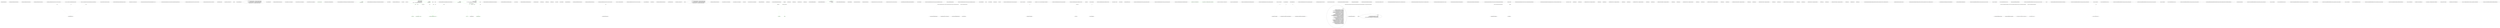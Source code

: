 digraph  {
n25 [label="Nancy.Responses.DefaultJsonSerializer", span=""];
n0 [cluster="Nancy.Responses.DefaultJsonSerializer.CanSerialize(string)", label="Entry Nancy.Responses.DefaultJsonSerializer.CanSerialize(string)", span="15-15"];
n2 [cluster="Nancy.Responses.DefaultJsonSerializer.CanSerialize(string)", label="Exit Nancy.Responses.DefaultJsonSerializer.CanSerialize(string)", span="15-15"];
n3 [cluster="Nancy.Responses.DefaultJsonSerializer.IsJsonType(string)", label="Entry Nancy.Responses.DefaultJsonSerializer.IsJsonType(string)", span="49-49"];
n4 [cluster="Nancy.Responses.DefaultJsonSerializer.Serialize<TModel>(string, TModel, System.IO.Stream)", label="Entry Nancy.Responses.DefaultJsonSerializer.Serialize<TModel>(string, TModel, System.IO.Stream)", span="27-27"];
n5 [cluster="Nancy.Responses.DefaultJsonSerializer.Serialize<TModel>(string, TModel, System.IO.Stream)", label="var writer = new StreamWriter(new UnclosableStreamWrapper(outputStream))", span="29-29"];
n8 [cluster="Nancy.Responses.DefaultJsonSerializer.Serialize<TModel>(string, TModel, System.IO.Stream)", label="serializer.Serialize(model, writer)", span="35-35"];
n6 [cluster="Nancy.Responses.DefaultJsonSerializer.Serialize<TModel>(string, TModel, System.IO.Stream)", label="var serializer = new JavaScriptSerializer(null, false, JsonSettings.MaxJsonLength, JsonSettings.MaxRecursions)", span="31-31"];
n10 [cluster="System.IO.StreamWriter.StreamWriter(System.IO.Stream)", label="Entry System.IO.StreamWriter.StreamWriter(System.IO.Stream)", span="0-0"];
n11 [cluster="Nancy.IO.UnclosableStreamWrapper.UnclosableStreamWrapper(System.IO.Stream)", label="Entry Nancy.IO.UnclosableStreamWrapper.UnclosableStreamWrapper(System.IO.Stream)", span="22-22"];
n7 [cluster="Nancy.Responses.DefaultJsonSerializer.Serialize<TModel>(string, TModel, System.IO.Stream)", label="serializer.RegisterConverters(JsonSettings.Converters)", span="33-33"];
n12 [cluster="Nancy.Json.JavaScriptSerializer.JavaScriptSerializer(Nancy.Json.JavaScriptTypeResolver, bool, int, int)", label="Entry Nancy.Json.JavaScriptSerializer.JavaScriptSerializer(Nancy.Json.JavaScriptTypeResolver, bool, int, int)", span="74-74"];
n13 [cluster="Nancy.Json.JavaScriptSerializer.RegisterConverters(System.Collections.Generic.IEnumerable<Nancy.Json.JavaScriptConverter>)", label="Entry Nancy.Json.JavaScriptSerializer.RegisterConverters(System.Collections.Generic.IEnumerable<Nancy.Json.JavaScriptConverter>)", span="429-429"];
n9 [cluster="Nancy.Responses.DefaultJsonSerializer.Serialize<TModel>(string, TModel, System.IO.Stream)", label="Exit Nancy.Responses.DefaultJsonSerializer.Serialize<TModel>(string, TModel, System.IO.Stream)", span="27-27"];
n14 [cluster="Nancy.Json.JavaScriptSerializer.Serialize(object, System.IO.TextWriter)", label="Entry Nancy.Json.JavaScriptSerializer.Serialize(object, System.IO.TextWriter)", span="465-465"];
n15 [cluster="Nancy.Responses.DefaultJsonSerializer.IsJsonType(string)", label="string.IsNullOrEmpty(contentType)", span="51-51"];
n17 [cluster="Nancy.Responses.DefaultJsonSerializer.IsJsonType(string)", label="var contentMimeType = contentType.Split(';')[0]", span="56-56"];
n16 [cluster="Nancy.Responses.DefaultJsonSerializer.IsJsonType(string)", label="return false;", span="53-53"];
n20 [cluster="string.IsNullOrEmpty(string)", label="Entry string.IsNullOrEmpty(string)", span="0-0"];
n18 [cluster="Nancy.Responses.DefaultJsonSerializer.IsJsonType(string)", label="return contentMimeType.Equals(''application/json'', StringComparison.InvariantCultureIgnoreCase) ||\r\n                   contentMimeType.Equals(''text/json'', StringComparison.InvariantCultureIgnoreCase) ||\r\n                  (contentMimeType.StartsWith(''application/vnd'', StringComparison.InvariantCultureIgnoreCase) &&\r\n                   contentMimeType.EndsWith(''+json'', StringComparison.InvariantCultureIgnoreCase));", span="58-61"];
n21 [cluster="string.Split(params char[])", label="Entry string.Split(params char[])", span="0-0"];
n19 [cluster="Nancy.Responses.DefaultJsonSerializer.IsJsonType(string)", label="Exit Nancy.Responses.DefaultJsonSerializer.IsJsonType(string)", span="49-49"];
n22 [cluster="string.Equals(string, System.StringComparison)", label="Entry string.Equals(string, System.StringComparison)", span="0-0"];
n23 [cluster="string.StartsWith(string, System.StringComparison)", label="Entry string.StartsWith(string, System.StringComparison)", span="0-0"];
n24 [cluster="string.EndsWith(string, System.StringComparison)", label="Entry string.EndsWith(string, System.StringComparison)", span="0-0"];
d1 [cluster="Nancy.Responses.DefaultJsonSerializer.CanSerialize(string)", color=green, community=0, label="return IsJsonType(contentType);", prediction=0, span="18-18"];
m0_4 [cluster="Nancy.Routing.Route.Invoke(Nancy.DynamicDictionary)", file="DefaultRouteInvoker.cs", label="Entry Nancy.Routing.Route.Invoke(Nancy.DynamicDictionary)", span="54-54"];
m0_0 [cluster="Nancy.Routing.DefaultRouteInvoker.Invoke(Nancy.Routing.Route, Nancy.DynamicDictionary, Nancy.NancyContext)", file="DefaultRouteInvoker.cs", label="Entry Nancy.Routing.DefaultRouteInvoker.Invoke(Nancy.Routing.Route, Nancy.DynamicDictionary, Nancy.NancyContext)", span="14-14"];
m0_1 [cluster="Nancy.Routing.DefaultRouteInvoker.Invoke(Nancy.Routing.Route, Nancy.DynamicDictionary, Nancy.NancyContext)", color=green, community=0, file="DefaultRouteInvoker.cs", label="var result =\r\n                route.Invoke(parameters)", prediction=1, span="16-17"];
m0_3 [cluster="Nancy.Routing.DefaultRouteInvoker.Invoke(Nancy.Routing.Route, Nancy.DynamicDictionary, Nancy.NancyContext)", file="DefaultRouteInvoker.cs", label="Exit Nancy.Routing.DefaultRouteInvoker.Invoke(Nancy.Routing.Route, Nancy.DynamicDictionary, Nancy.NancyContext)", span="14-14"];
m0_26 [cluster="Unk.CanSerialize", file="DefaultRouteInvoker.cs", label="Entry Unk.CanSerialize", span=""];
m0_22 [cluster="Nancy.Response.WithHeader(string, string)", file="DefaultRouteInvoker.cs", label="Entry Nancy.Response.WithHeader(string, string)", span="46-46"];
m0_19 [cluster="Unk.Create", file="DefaultRouteInvoker.cs", label="Entry Unk.Create", span=""];
m0_21 [cluster="Unk.Count", file="DefaultRouteInvoker.cs", label="Entry Unk.Count", span=""];
m0_7 [cluster="Nancy.Routing.DefaultRouteInvoker.GetNegotiatedResponse(dynamic, Nancy.NancyContext)", file="DefaultRouteInvoker.cs", label="Entry Nancy.Routing.DefaultRouteInvoker.GetNegotiatedResponse(dynamic, Nancy.NancyContext)", span="30-30"];
m0_10 [cluster="Nancy.Routing.DefaultRouteInvoker.GetNegotiatedResponse(dynamic, Nancy.NancyContext)", color=green, community=0, file="DefaultRouteInvoker.cs", label="var headers =\r\n                context.Request.Headers", prediction=2, span="32-33"];
m0_11 [cluster="Nancy.Routing.DefaultRouteInvoker.GetNegotiatedResponse(dynamic, Nancy.NancyContext)", color=green, community=0, file="DefaultRouteInvoker.cs", label="var valid =\r\n                from accept in headers.Accept\r\n                let s = this.serializers.FirstOrDefault(s => s.CanSerialize(accept.Item1))\r\n                where s != null\r\n                select Tuple.Create(accept.Item1, s)", prediction=3, span="35-39"];
m0_13 [cluster="Nancy.Routing.DefaultRouteInvoker.GetNegotiatedResponse(dynamic, Nancy.NancyContext)", color=green, community=0, file="DefaultRouteInvoker.cs", label="var response = new Response {\r\n                ContentType = serializer.Item1,\r\n                StatusCode = HttpStatusCode.OK,\r\n                Contents = s => serializer.Item2.Serialize(serializer.Item1, result, s)\r\n            }", prediction=4, span="44-48"];
m0_12 [cluster="Nancy.Routing.DefaultRouteInvoker.GetNegotiatedResponse(dynamic, Nancy.NancyContext)", color=green, community=0, file="DefaultRouteInvoker.cs", label="var serializer =\r\n                valid.FirstOrDefault()", prediction=4, span="41-42"];
m0_14 [cluster="Nancy.Routing.DefaultRouteInvoker.GetNegotiatedResponse(dynamic, Nancy.NancyContext)", color=green, community=0, file="DefaultRouteInvoker.cs", label="valid.Count() > 0", prediction=3, span="50-50"];
m0_15 [cluster="Nancy.Routing.DefaultRouteInvoker.GetNegotiatedResponse(dynamic, Nancy.NancyContext)", color=green, community=0, file="DefaultRouteInvoker.cs", label="response.WithHeader(''Vary'', ''Accept'')", prediction=4, span="52-52"];
m0_16 [cluster="Nancy.Routing.DefaultRouteInvoker.GetNegotiatedResponse(dynamic, Nancy.NancyContext)", color=green, community=0, file="DefaultRouteInvoker.cs", label="return response;", prediction=4, span="55-55"];
m0_17 [cluster="Nancy.Routing.DefaultRouteInvoker.GetNegotiatedResponse(dynamic, Nancy.NancyContext)", file="DefaultRouteInvoker.cs", label="Exit Nancy.Routing.DefaultRouteInvoker.GetNegotiatedResponse(dynamic, Nancy.NancyContext)", span="30-30"];
m0_6 [cluster="Nancy.Routing.DefaultRouteInvoker.CastResultToResponse(dynamic)", file="DefaultRouteInvoker.cs", label="Entry Nancy.Routing.DefaultRouteInvoker.CastResultToResponse(dynamic)", span="25-25"];
m0_8 [cluster="Nancy.Routing.DefaultRouteInvoker.CastResultToResponse(dynamic)", file="DefaultRouteInvoker.cs", label="return result as Response;", span="27-27"];
m0_9 [cluster="Nancy.Routing.DefaultRouteInvoker.CastResultToResponse(dynamic)", file="DefaultRouteInvoker.cs", label="Exit Nancy.Routing.DefaultRouteInvoker.CastResultToResponse(dynamic)", span="25-25"];
m0_20 [cluster="Nancy.Response.Response()", file="DefaultRouteInvoker.cs", label="Entry Nancy.Response.Response()", span="20-20"];
m0_23 [cluster="lambda expression", file="DefaultRouteInvoker.cs", label="Entry lambda expression", span="37-37"];
m0_28 [cluster="lambda expression", color=green, community=0, file="DefaultRouteInvoker.cs", label="serializer.Item2.Serialize(serializer.Item1, result, s)", prediction=4, span="47-47"];
m0_27 [cluster="lambda expression", file="DefaultRouteInvoker.cs", label="Entry lambda expression", span="47-47"];
m0_29 [cluster="lambda expression", file="DefaultRouteInvoker.cs", label="Exit lambda expression", span="47-47"];
m0_24 [cluster="lambda expression", color=green, community=0, file="DefaultRouteInvoker.cs", label="s.CanSerialize(accept.Item1)", prediction=3, span="37-37"];
m0_25 [cluster="lambda expression", file="DefaultRouteInvoker.cs", label="Exit lambda expression", span="37-37"];
m0_30 [cluster="Unk.Serialize", file="DefaultRouteInvoker.cs", label="Entry Unk.Serialize", span=""];
m0_18 [cluster="Unk.FirstOrDefault", file="DefaultRouteInvoker.cs", label="Entry Unk.FirstOrDefault", span=""];
m0_33 [file="DefaultRouteInvoker.cs", label=dynamic, span=""];
m0_34 [file="DefaultRouteInvoker.cs", label=serializer, span=""];
m0_31 [file="DefaultRouteInvoker.cs", label="Nancy.Routing.DefaultRouteInvoker", span=""];
m0_32 [file="DefaultRouteInvoker.cs", label=accept, span=""];
m2_0 [cluster="Nancy.Responses.DefaultXmlSerializer.CanSerialize(string)", file="DefaultXmlSerializer.cs", label="Entry Nancy.Responses.DefaultXmlSerializer.CanSerialize(string)", span="13-13"];
m2_2 [cluster="Nancy.Responses.DefaultXmlSerializer.CanSerialize(string)", file="DefaultXmlSerializer.cs", label="Exit Nancy.Responses.DefaultXmlSerializer.CanSerialize(string)", span="13-13"];
m2_4 [cluster="Nancy.Responses.DefaultXmlSerializer.Serialize<TModel>(string, TModel, System.IO.Stream)", file="DefaultXmlSerializer.cs", label="Entry Nancy.Responses.DefaultXmlSerializer.Serialize<TModel>(string, TModel, System.IO.Stream)", span="25-25"];
m2_5 [cluster="Nancy.Responses.DefaultXmlSerializer.Serialize<TModel>(string, TModel, System.IO.Stream)", file="DefaultXmlSerializer.cs", label="var serializer = new XmlSerializer(typeof(TModel))", span="27-27"];
m2_6 [cluster="Nancy.Responses.DefaultXmlSerializer.Serialize<TModel>(string, TModel, System.IO.Stream)", file="DefaultXmlSerializer.cs", label="serializer.Serialize(outputStream, model)", span="28-28"];
m2_7 [cluster="Nancy.Responses.DefaultXmlSerializer.Serialize<TModel>(string, TModel, System.IO.Stream)", file="DefaultXmlSerializer.cs", label="Exit Nancy.Responses.DefaultXmlSerializer.Serialize<TModel>(string, TModel, System.IO.Stream)", span="25-25"];
m2_15 [cluster="string.IsNullOrEmpty(string)", file="DefaultXmlSerializer.cs", label="Entry string.IsNullOrEmpty(string)", span="0-0"];
m2_8 [cluster="XmlSerializer.cstr", file="DefaultXmlSerializer.cs", label="Entry XmlSerializer.cstr", span=""];
m2_3 [cluster="Nancy.Responses.DefaultXmlSerializer.IsXmlType(string)", file="DefaultXmlSerializer.cs", label="Entry Nancy.Responses.DefaultXmlSerializer.IsXmlType(string)", span="31-31"];
m2_10 [cluster="Nancy.Responses.DefaultXmlSerializer.IsXmlType(string)", file="DefaultXmlSerializer.cs", label="string.IsNullOrEmpty(contentType)", span="33-33"];
m2_12 [cluster="Nancy.Responses.DefaultXmlSerializer.IsXmlType(string)", file="DefaultXmlSerializer.cs", label="var contentMimeType = contentType.Split(';')[0]", span="38-38"];
m2_11 [cluster="Nancy.Responses.DefaultXmlSerializer.IsXmlType(string)", file="DefaultXmlSerializer.cs", label="return false;", span="35-35"];
m2_13 [cluster="Nancy.Responses.DefaultXmlSerializer.IsXmlType(string)", file="DefaultXmlSerializer.cs", label="return contentMimeType.Equals(''application/xml'', StringComparison.InvariantCultureIgnoreCase) ||\r\n                   contentMimeType.Equals(''text/xml'', StringComparison.InvariantCultureIgnoreCase) ||\r\n                  (contentMimeType.StartsWith(''application/vnd'', StringComparison.InvariantCultureIgnoreCase) &&\r\n                   contentMimeType.EndsWith(''+xml'', StringComparison.InvariantCultureIgnoreCase));", span="40-43"];
m2_14 [cluster="Nancy.Responses.DefaultXmlSerializer.IsXmlType(string)", file="DefaultXmlSerializer.cs", label="Exit Nancy.Responses.DefaultXmlSerializer.IsXmlType(string)", span="31-31"];
m2_19 [cluster="string.EndsWith(string, System.StringComparison)", file="DefaultXmlSerializer.cs", label="Entry string.EndsWith(string, System.StringComparison)", span="0-0"];
m2_17 [cluster="string.Equals(string, System.StringComparison)", file="DefaultXmlSerializer.cs", label="Entry string.Equals(string, System.StringComparison)", span="0-0"];
m2_9 [cluster="Unk.Serialize", file="DefaultXmlSerializer.cs", label="Entry Unk.Serialize", span=""];
m2_18 [cluster="string.StartsWith(string, System.StringComparison)", file="DefaultXmlSerializer.cs", label="Entry string.StartsWith(string, System.StringComparison)", span="0-0"];
m2_20 [file="DefaultXmlSerializer.cs", label="Nancy.Responses.DefaultXmlSerializer", span=""];
m3_8 [cluster="lambda expression", file="FakeRoute.cs", label="Entry lambda expression", span="17-20"];
m3_10 [cluster="lambda expression", color=green, community=0, file="FakeRoute.cs", label="return response;", prediction=11, span="19-19"];
m3_5 [cluster="lambda expression", file="FakeRoute.cs", label="Entry lambda expression", span="15-15"];
m3_6 [cluster="lambda expression", color=green, community=0, file="FakeRoute.cs", label=response, prediction=11, span="15-15"];
m3_7 [cluster="lambda expression", file="FakeRoute.cs", label="Exit lambda expression", span="15-15"];
m3_9 [cluster="lambda expression", file="FakeRoute.cs", label="this.ActionWasInvoked = true", span="18-18"];
m3_11 [cluster="lambda expression", file="FakeRoute.cs", label="Exit lambda expression", span="17-20"];
m3_0 [cluster="Nancy.Tests.Fakes.FakeRoute.FakeRoute()", file="FakeRoute.cs", label="Entry Nancy.Tests.Fakes.FakeRoute.FakeRoute()", span="8-8"];
m3_1 [cluster="Nancy.Tests.Fakes.FakeRoute.FakeRoute()", file="FakeRoute.cs", label="Exit Nancy.Tests.Fakes.FakeRoute.FakeRoute()", span="8-8"];
m3_2 [cluster="Nancy.Tests.Fakes.FakeRoute.FakeRoute(Nancy.Response)", file="FakeRoute.cs", label="Entry Nancy.Tests.Fakes.FakeRoute.FakeRoute(Nancy.Response)", span="14-14"];
m3_3 [cluster="Nancy.Tests.Fakes.FakeRoute.FakeRoute(Nancy.Response)", color=green, community=0, file="FakeRoute.cs", label="this.Action = x => {\r\n                this.ActionWasInvoked = true;\r\n                return response;\r\n            }", prediction=13, span="17-20"];
m3_4 [cluster="Nancy.Tests.Fakes.FakeRoute.FakeRoute(Nancy.Response)", file="FakeRoute.cs", label="Exit Nancy.Tests.Fakes.FakeRoute.FakeRoute(Nancy.Response)", span="14-14"];
m3_12 [file="FakeRoute.cs", label="Nancy.Tests.Fakes.FakeRoute", span=""];
m3_13 [file="FakeRoute.cs", label="Nancy.Response", span=""];
m4_0 [cluster="Nancy.ISerializer.CanSerialize(string)", file="ISerializer.cs", label="Entry Nancy.ISerializer.CanSerialize(string)", span="11-11"];
m4_1 [cluster="Nancy.ISerializer.CanSerialize(string)", file="ISerializer.cs", label="Exit Nancy.ISerializer.CanSerialize(string)", span="11-11"];
m4_2 [cluster="Nancy.ISerializer.Serialize<TModel>(string, TModel, System.IO.Stream)", file="ISerializer.cs", label="Entry Nancy.ISerializer.Serialize<TModel>(string, TModel, System.IO.Stream)", span="20-20"];
m4_3 [cluster="Nancy.ISerializer.Serialize<TModel>(string, TModel, System.IO.Stream)", file="ISerializer.cs", label="Exit Nancy.ISerializer.Serialize<TModel>(string, TModel, System.IO.Stream)", span="20-20"];
m5_7 [cluster="Nancy.DefaultResponseFormatter.DefaultResponseFormatter(Nancy.IRootPathProvider)", file="MainModule.cs", label="Entry Nancy.DefaultResponseFormatter.DefaultResponseFormatter(Nancy.IRootPathProvider)", span="13-13"];
m5_30 [cluster="Unk.SelectSingleNode", file="MainModule.cs", label="Entry Unk.SelectSingleNode", span=""];
m5_10 [cluster="Nancy.Tests.Unit.XmlFormatterExtensionsFixtures.Should_return_a_response_with_the_application_xml_content_type()", file="MainModule.cs", label="Entry Nancy.Tests.Unit.XmlFormatterExtensionsFixtures.Should_return_a_response_with_the_application_xml_content_type()", span="25-25"];
m5_11 [cluster="Nancy.Tests.Unit.XmlFormatterExtensionsFixtures.Should_return_a_response_with_the_application_xml_content_type()", file="MainModule.cs", label="response.ContentType.ShouldEqual(''application/xml'')", span="27-27"];
m5_12 [cluster="Nancy.Tests.Unit.XmlFormatterExtensionsFixtures.Should_return_a_response_with_the_application_xml_content_type()", file="MainModule.cs", label="Exit Nancy.Tests.Unit.XmlFormatterExtensionsFixtures.Should_return_a_response_with_the_application_xml_content_type()", span="25-25"];
m5_13 [cluster="object.ShouldEqual(object)", file="MainModule.cs", label="Entry object.ShouldEqual(object)", span="80-80"];
m5_6 [cluster="Unk.>", file="MainModule.cs", label="Entry Unk.>", span=""];
m5_29 [cluster="Unk.ShouldEqual", file="MainModule.cs", label="Entry Unk.ShouldEqual", span=""];
m5_44 [cluster="XmlDocument.cstr", file="MainModule.cs", label="Entry XmlDocument.cstr", span=""];
m5_45 [cluster="Unk.Load", file="MainModule.cs", label="Entry Unk.Load", span=""];
m5_31 [cluster="Nancy.Tests.Unit.XmlFormatterExtensionsFixtures.Should_return_a_null_in_xml_format()", file="MainModule.cs", label="Entry Nancy.Tests.Unit.XmlFormatterExtensionsFixtures.Should_return_a_null_in_xml_format()", span="53-53"];
m5_32 [cluster="Nancy.Tests.Unit.XmlFormatterExtensionsFixtures.Should_return_a_null_in_xml_format()", file="MainModule.cs", label="var stream = new MemoryStream()", span="55-55"];
m5_33 [cluster="Nancy.Tests.Unit.XmlFormatterExtensionsFixtures.Should_return_a_null_in_xml_format()", file="MainModule.cs", label="responseFormatter.AsXml<Person>(null).Contents(stream)", span="57-57"];
m5_34 [cluster="Nancy.Tests.Unit.XmlFormatterExtensionsFixtures.Should_return_a_null_in_xml_format()", file="MainModule.cs", label="var root = GetXmlRoot(stream)", span="59-59"];
m5_35 [cluster="Nancy.Tests.Unit.XmlFormatterExtensionsFixtures.Should_return_a_null_in_xml_format()", file="MainModule.cs", label="root.GetAttribute(''nil'', ''http://www.w3.org/2001/XMLSchema-instance'').ShouldEqual(''true'')", span="60-60"];
m5_36 [cluster="Nancy.Tests.Unit.XmlFormatterExtensionsFixtures.Should_return_a_null_in_xml_format()", file="MainModule.cs", label="root.ChildNodes.Count.ShouldEqual(0)", span="61-61"];
m5_37 [cluster="Nancy.Tests.Unit.XmlFormatterExtensionsFixtures.Should_return_a_null_in_xml_format()", file="MainModule.cs", label="Exit Nancy.Tests.Unit.XmlFormatterExtensionsFixtures.Should_return_a_null_in_xml_format()", span="53-53"];
m5_28 [cluster="Nancy.Tests.Unit.XmlFormatterExtensionsFixtures.GetXmlRoot(System.IO.Stream)", file="MainModule.cs", label="Entry Nancy.Tests.Unit.XmlFormatterExtensionsFixtures.GetXmlRoot(System.IO.Stream)", span="65-65"];
m5_39 [cluster="Nancy.Tests.Unit.XmlFormatterExtensionsFixtures.GetXmlRoot(System.IO.Stream)", file="MainModule.cs", label="stream.Position = 0", span="67-67"];
m5_41 [cluster="Nancy.Tests.Unit.XmlFormatterExtensionsFixtures.GetXmlRoot(System.IO.Stream)", file="MainModule.cs", label="xml.Load(stream)", span="69-69"];
m5_40 [cluster="Nancy.Tests.Unit.XmlFormatterExtensionsFixtures.GetXmlRoot(System.IO.Stream)", file="MainModule.cs", label="var xml = new XmlDocument()", span="68-68"];
m5_42 [cluster="Nancy.Tests.Unit.XmlFormatterExtensionsFixtures.GetXmlRoot(System.IO.Stream)", file="MainModule.cs", label="return xml.DocumentElement;", span="71-71"];
m5_43 [cluster="Nancy.Tests.Unit.XmlFormatterExtensionsFixtures.GetXmlRoot(System.IO.Stream)", file="MainModule.cs", label="Exit Nancy.Tests.Unit.XmlFormatterExtensionsFixtures.GetXmlRoot(System.IO.Stream)", span="65-65"];
m5_27 [cluster="System.Action<T>.Invoke(T)", file="MainModule.cs", label="Entry System.Action<T>.Invoke(T)", span="0-0"];
m5_38 [cluster="Unk.GetAttribute", file="MainModule.cs", label="Entry Unk.GetAttribute", span=""];
m5_8 [cluster="Nancy.Tests.Fakes.Person.Person()", file="MainModule.cs", label="Entry Nancy.Tests.Fakes.Person.Person()", span="2-2"];
m5_14 [cluster="Nancy.Tests.Unit.XmlFormatterExtensionsFixtures.Should_return_a_response_with_status_code_200_OK()", file="MainModule.cs", label="Entry Nancy.Tests.Unit.XmlFormatterExtensionsFixtures.Should_return_a_response_with_status_code_200_OK()", span="31-31"];
m5_15 [cluster="Nancy.Tests.Unit.XmlFormatterExtensionsFixtures.Should_return_a_response_with_status_code_200_OK()", file="MainModule.cs", label="response.StatusCode.ShouldEqual(HttpStatusCode.OK)", span="33-33"];
m5_16 [cluster="Nancy.Tests.Unit.XmlFormatterExtensionsFixtures.Should_return_a_response_with_status_code_200_OK()", file="MainModule.cs", label="Exit Nancy.Tests.Unit.XmlFormatterExtensionsFixtures.Should_return_a_response_with_status_code_200_OK()", span="31-31"];
m5_0 [cluster="Nancy.Tests.Unit.XmlFormatterExtensionsFixtures.XmlFormatterExtensionsFixtures()", file="MainModule.cs", label="Entry Nancy.Tests.Unit.XmlFormatterExtensionsFixtures.XmlFormatterExtensionsFixtures()", span="16-16"];
m5_1 [cluster="Nancy.Tests.Unit.XmlFormatterExtensionsFixtures.XmlFormatterExtensionsFixtures()", color=green, community=0, file="MainModule.cs", label="this.rootPathProvider = A.Fake<IRootPathProvider>()", prediction=14, span="18-18"];
m5_2 [cluster="Nancy.Tests.Unit.XmlFormatterExtensionsFixtures.XmlFormatterExtensionsFixtures()", color=green, community=0, file="MainModule.cs", label="this.responseFormatter = new DefaultResponseFormatter(this.rootPathProvider)", prediction=15, span="19-19"];
m5_3 [cluster="Nancy.Tests.Unit.XmlFormatterExtensionsFixtures.XmlFormatterExtensionsFixtures()", file="MainModule.cs", label="this.model = new Person { FirstName = ''Andy'', LastName = ''Pike'' }", span="20-20"];
m5_4 [cluster="Nancy.Tests.Unit.XmlFormatterExtensionsFixtures.XmlFormatterExtensionsFixtures()", file="MainModule.cs", label="this.response = this.responseFormatter.AsXml(model)", span="21-21"];
m5_5 [cluster="Nancy.Tests.Unit.XmlFormatterExtensionsFixtures.XmlFormatterExtensionsFixtures()", file="MainModule.cs", label="Exit Nancy.Tests.Unit.XmlFormatterExtensionsFixtures.XmlFormatterExtensionsFixtures()", span="16-16"];
m5_17 [cluster="Nancy.Tests.Unit.XmlFormatterExtensionsFixtures.Should_return_a_valid_model_in_xml_format()", file="MainModule.cs", label="Entry Nancy.Tests.Unit.XmlFormatterExtensionsFixtures.Should_return_a_valid_model_in_xml_format()", span="37-37"];
m5_18 [cluster="Nancy.Tests.Unit.XmlFormatterExtensionsFixtures.Should_return_a_valid_model_in_xml_format()", file="MainModule.cs", label="var stream = new MemoryStream()", span="39-39"];
m5_19 [cluster="Nancy.Tests.Unit.XmlFormatterExtensionsFixtures.Should_return_a_valid_model_in_xml_format()", file="MainModule.cs", label="response.Contents(stream)", span="41-41"];
m5_20 [cluster="Nancy.Tests.Unit.XmlFormatterExtensionsFixtures.Should_return_a_valid_model_in_xml_format()", file="MainModule.cs", label="var root = GetXmlRoot(stream)", span="43-43"];
m5_21 [cluster="Nancy.Tests.Unit.XmlFormatterExtensionsFixtures.Should_return_a_valid_model_in_xml_format()", file="MainModule.cs", label="root.Name.ShouldEqual(''Person'')", span="45-45"];
m5_22 [cluster="Nancy.Tests.Unit.XmlFormatterExtensionsFixtures.Should_return_a_valid_model_in_xml_format()", file="MainModule.cs", label="root.ChildNodes.Count.ShouldEqual(2)", span="46-46"];
m5_23 [cluster="Nancy.Tests.Unit.XmlFormatterExtensionsFixtures.Should_return_a_valid_model_in_xml_format()", file="MainModule.cs", label="root.SelectSingleNode(''//Person/FirstName'').InnerText.ShouldEqual(''Andy'')", span="47-47"];
m5_24 [cluster="Nancy.Tests.Unit.XmlFormatterExtensionsFixtures.Should_return_a_valid_model_in_xml_format()", file="MainModule.cs", label="root.SelectSingleNode(''//Person/LastName'').InnerText.ShouldEqual(''Pike'')", span="48-48"];
m5_25 [cluster="Nancy.Tests.Unit.XmlFormatterExtensionsFixtures.Should_return_a_valid_model_in_xml_format()", file="MainModule.cs", label="Exit Nancy.Tests.Unit.XmlFormatterExtensionsFixtures.Should_return_a_valid_model_in_xml_format()", span="37-37"];
m5_9 [cluster="Nancy.IResponseFormatter.AsXml<TModel>(TModel)", file="MainModule.cs", label="Entry Nancy.IResponseFormatter.AsXml<TModel>(TModel)", span="43-43"];
m5_26 [cluster="System.IO.MemoryStream.MemoryStream()", file="MainModule.cs", label="Entry System.IO.MemoryStream.MemoryStream()", span="0-0"];
m5_46 [file="MainModule.cs", label="Nancy.Tests.Unit.XmlFormatterExtensionsFixtures", span=""];
m6_46 [cluster="Nancy.Bootstrapper.NancyInternalConfiguration.GetTypeRegistations()", file="NancyInternalConfiguration.cs", label="Entry Nancy.Bootstrapper.NancyInternalConfiguration.GetTypeRegistations()", span="204-204"];
m6_47 [cluster="Nancy.Bootstrapper.NancyInternalConfiguration.GetTypeRegistations()", file="NancyInternalConfiguration.cs", label="return new[]\r\n            {\r\n                new TypeRegistration(typeof(IRouteResolver), this.RouteResolver),\r\n                new TypeRegistration(typeof(INancyEngine), this.NancyEngine),\r\n                new TypeRegistration(typeof(IModuleKeyGenerator), this.ModuleKeyGenerator),\r\n                new TypeRegistration(typeof(IRouteCache), this.RouteCache),\r\n                new TypeRegistration(typeof(IRouteCacheProvider), this.RouteCacheProvider),\r\n                new TypeRegistration(typeof(IRoutePatternMatcher), this.RoutePatternMatcher),\r\n                new TypeRegistration(typeof(IViewLocator), this.ViewLocator),\r\n                new TypeRegistration(typeof(IViewFactory), this.ViewFactory),\r\n                new TypeRegistration(typeof(INancyContextFactory), this.ContextFactory),\r\n                new TypeRegistration(typeof(INancyModuleBuilder), this.NancyModuleBuilder),\r\n                new TypeRegistration(typeof(IResponseFormatterFactory), this.ResponseFormatterFactory),\r\n                new TypeRegistration(typeof(IModelBinderLocator), this.ModelBinderLocator), \r\n                new TypeRegistration(typeof(IBinder), this.Binder), \r\n                new TypeRegistration(typeof(BindingDefaults), this.BindingDefaults), \r\n                new TypeRegistration(typeof(IFieldNameConverter), this.FieldNameConverter), \r\n                new TypeRegistration(typeof(IViewResolver), this.ViewResolver),\r\n                new TypeRegistration(typeof(IViewCache), this.ViewCache),\r\n                new TypeRegistration(typeof(IRenderContextFactory), this.RenderContextFactory),\r\n                new TypeRegistration(typeof(IViewLocationCache), this.ViewLocationCache),\r\n                new TypeRegistration(typeof(IViewLocationProvider), this.ViewLocationProvider),\r\n                new TypeRegistration(typeof(ICsrfTokenValidator), this.CsrfTokenValidator), \r\n                new TypeRegistration(typeof(IObjectSerializer), this.ObjectSerializer), \r\n                new TypeRegistration(typeof(IModelValidatorLocator), this.ModelValidatorLocator),\r\n                new TypeRegistration(typeof(IRequestTracing), this.RequestTracing),\r\n                new TypeRegistration(typeof(IRouteInvoker), this.RouteInvoker), \r\n            };", span="206-233"];
m6_48 [cluster="Nancy.Bootstrapper.NancyInternalConfiguration.GetTypeRegistations()", file="NancyInternalConfiguration.cs", label="Exit Nancy.Bootstrapper.NancyInternalConfiguration.GetTypeRegistations()", span="204-204"];
m6_58 [cluster="System.Collections.Generic.ICollection<T>.Add(T)", file="NancyInternalConfiguration.cs", label="Entry System.Collections.Generic.ICollection<T>.Add(T)", span="0-0"];
m6_54 [cluster="Nancy.Bootstrapper.NancyInternalConfiguration.WithIgnoredAssembly(System.Func<System.Reflection.Assembly, bool>)", file="NancyInternalConfiguration.cs", label="Entry Nancy.Bootstrapper.NancyInternalConfiguration.WithIgnoredAssembly(System.Func<System.Reflection.Assembly, bool>)", span="255-255"];
m6_55 [cluster="Nancy.Bootstrapper.NancyInternalConfiguration.WithIgnoredAssembly(System.Func<System.Reflection.Assembly, bool>)", file="NancyInternalConfiguration.cs", label="this.ignoredAssemblies.Add(ignorePredicate)", span="257-257"];
m6_56 [cluster="Nancy.Bootstrapper.NancyInternalConfiguration.WithIgnoredAssembly(System.Func<System.Reflection.Assembly, bool>)", file="NancyInternalConfiguration.cs", label="return this;", span="259-259"];
m6_57 [cluster="Nancy.Bootstrapper.NancyInternalConfiguration.WithIgnoredAssembly(System.Func<System.Reflection.Assembly, bool>)", file="NancyInternalConfiguration.cs", label="Exit Nancy.Bootstrapper.NancyInternalConfiguration.WithIgnoredAssembly(System.Func<System.Reflection.Assembly, bool>)", span="255-255"];
m6_49 [cluster="Nancy.Bootstrapper.TypeRegistration.TypeRegistration(System.Type, System.Type)", file="NancyInternalConfiguration.cs", label="Entry Nancy.Bootstrapper.TypeRegistration.TypeRegistration(System.Type, System.Type)", span="14-14"];
m6_50 [cluster="Nancy.Bootstrapper.NancyInternalConfiguration.GetCollectionTypeRegistrations()", file="NancyInternalConfiguration.cs", label="Entry Nancy.Bootstrapper.NancyInternalConfiguration.GetCollectionTypeRegistrations()", span="240-240"];
m6_51 [cluster="Nancy.Bootstrapper.NancyInternalConfiguration.GetCollectionTypeRegistrations()", file="NancyInternalConfiguration.cs", label="return new[]\r\n            {\r\n                new CollectionTypeRegistration(typeof(ISerializer), this.Serializers), \r\n                new CollectionTypeRegistration(typeof(IErrorHandler), this.ErrorHandlers), \r\n                new CollectionTypeRegistration(typeof(IDiagnosticsProvider), this.InteractiveDiagnosticProviders), \r\n            };", span="242-247"];
m6_52 [cluster="Nancy.Bootstrapper.NancyInternalConfiguration.GetCollectionTypeRegistrations()", file="NancyInternalConfiguration.cs", label="Exit Nancy.Bootstrapper.NancyInternalConfiguration.GetCollectionTypeRegistrations()", span="240-240"];
m6_40 [cluster="Nancy.Bootstrapper.NancyInternalConfiguration.WithOverrides(System.Action<Nancy.Bootstrapper.NancyInternalConfiguration>)", file="NancyInternalConfiguration.cs", label="Entry Nancy.Bootstrapper.NancyInternalConfiguration.WithOverrides(System.Action<Nancy.Bootstrapper.NancyInternalConfiguration>)", span="191-191"];
m6_41 [cluster="Nancy.Bootstrapper.NancyInternalConfiguration.WithOverrides(System.Action<Nancy.Bootstrapper.NancyInternalConfiguration>)", file="NancyInternalConfiguration.cs", label="var configuration = Default", span="193-193"];
m6_42 [cluster="Nancy.Bootstrapper.NancyInternalConfiguration.WithOverrides(System.Action<Nancy.Bootstrapper.NancyInternalConfiguration>)", file="NancyInternalConfiguration.cs", label="configurationBuilder.Invoke(configuration)", span="195-195"];
m6_43 [cluster="Nancy.Bootstrapper.NancyInternalConfiguration.WithOverrides(System.Action<Nancy.Bootstrapper.NancyInternalConfiguration>)", file="NancyInternalConfiguration.cs", label="return configuration;", span="197-197"];
m6_44 [cluster="Nancy.Bootstrapper.NancyInternalConfiguration.WithOverrides(System.Action<Nancy.Bootstrapper.NancyInternalConfiguration>)", file="NancyInternalConfiguration.cs", label="Exit Nancy.Bootstrapper.NancyInternalConfiguration.WithOverrides(System.Action<Nancy.Bootstrapper.NancyInternalConfiguration>)", span="191-191"];
m6_53 [cluster="Nancy.Bootstrapper.CollectionTypeRegistration.CollectionTypeRegistration(System.Type, System.Collections.Generic.IEnumerable<System.Type>)", file="NancyInternalConfiguration.cs", label="Entry Nancy.Bootstrapper.CollectionTypeRegistration.CollectionTypeRegistration(System.Type, System.Collections.Generic.IEnumerable<System.Type>)", span="19-19"];
m6_45 [cluster="System.Action<T>.Invoke(T)", file="NancyInternalConfiguration.cs", label="Entry System.Action<T>.Invoke(T)", span="0-0"];
m6_37 [cluster="lambda expression", file="NancyInternalConfiguration.cs", label="Entry lambda expression", span="177-177"];
m6_0 [cluster="lambda expression", file="NancyInternalConfiguration.cs", label="Entry lambda expression", span="34-34"];
m6_1 [cluster="lambda expression", file="NancyInternalConfiguration.cs", label="asm.FullName.StartsWith(''Microsoft.'', StringComparison.InvariantCulture)", span="34-34"];
m6_2 [cluster="lambda expression", file="NancyInternalConfiguration.cs", label="Exit lambda expression", span="34-34"];
m6_4 [cluster="lambda expression", file="NancyInternalConfiguration.cs", label="Entry lambda expression", span="35-35"];
m6_5 [cluster="lambda expression", file="NancyInternalConfiguration.cs", label="asm.FullName.StartsWith(''System.'', StringComparison.InvariantCulture)", span="35-35"];
m6_6 [cluster="lambda expression", file="NancyInternalConfiguration.cs", label="Exit lambda expression", span="35-35"];
m6_7 [cluster="lambda expression", file="NancyInternalConfiguration.cs", label="Entry lambda expression", span="36-36"];
m6_8 [cluster="lambda expression", file="NancyInternalConfiguration.cs", label="asm.FullName.StartsWith(''System,'', StringComparison.InvariantCulture)", span="36-36"];
m6_9 [cluster="lambda expression", file="NancyInternalConfiguration.cs", label="Exit lambda expression", span="36-36"];
m6_10 [cluster="lambda expression", file="NancyInternalConfiguration.cs", label="Entry lambda expression", span="37-37"];
m6_11 [cluster="lambda expression", file="NancyInternalConfiguration.cs", label="asm.FullName.StartsWith(''CR_ExtUnitTest'', StringComparison.InvariantCulture)", span="37-37"];
m6_12 [cluster="lambda expression", file="NancyInternalConfiguration.cs", label="Exit lambda expression", span="37-37"];
m6_13 [cluster="lambda expression", file="NancyInternalConfiguration.cs", label="Entry lambda expression", span="38-38"];
m6_14 [cluster="lambda expression", file="NancyInternalConfiguration.cs", label="asm.FullName.StartsWith(''mscorlib,'', StringComparison.InvariantCulture)", span="38-38"];
m6_15 [cluster="lambda expression", file="NancyInternalConfiguration.cs", label="Exit lambda expression", span="38-38"];
m6_16 [cluster="lambda expression", file="NancyInternalConfiguration.cs", label="Entry lambda expression", span="39-39"];
m6_17 [cluster="lambda expression", file="NancyInternalConfiguration.cs", label="asm.FullName.StartsWith(''CR_VSTest'', StringComparison.InvariantCulture)", span="39-39"];
m6_18 [cluster="lambda expression", file="NancyInternalConfiguration.cs", label="Exit lambda expression", span="39-39"];
m6_19 [cluster="lambda expression", file="NancyInternalConfiguration.cs", label="Entry lambda expression", span="40-40"];
m6_20 [cluster="lambda expression", file="NancyInternalConfiguration.cs", label="asm.FullName.StartsWith(''DevExpress.CodeRush'', StringComparison.InvariantCulture)", span="40-40"];
m6_21 [cluster="lambda expression", file="NancyInternalConfiguration.cs", label="Exit lambda expression", span="40-40"];
m6_22 [cluster="lambda expression", file="NancyInternalConfiguration.cs", label="Entry lambda expression", span="41-41"];
m6_23 [cluster="lambda expression", file="NancyInternalConfiguration.cs", label="asm.FullName.StartsWith(''IronPython'', StringComparison.InvariantCulture)", span="41-41"];
m6_24 [cluster="lambda expression", file="NancyInternalConfiguration.cs", label="Exit lambda expression", span="41-41"];
m6_25 [cluster="lambda expression", file="NancyInternalConfiguration.cs", label="Entry lambda expression", span="42-42"];
m6_26 [cluster="lambda expression", file="NancyInternalConfiguration.cs", label="asm.FullName.StartsWith(''IronRuby'', StringComparison.InvariantCulture)", span="42-42"];
m6_27 [cluster="lambda expression", file="NancyInternalConfiguration.cs", label="Exit lambda expression", span="42-42"];
m6_28 [cluster="lambda expression", file="NancyInternalConfiguration.cs", label="Entry lambda expression", span="43-43"];
m6_29 [cluster="lambda expression", file="NancyInternalConfiguration.cs", label="asm.FullName.StartsWith(''xunit'', StringComparison.InvariantCulture)", span="43-43"];
m6_30 [cluster="lambda expression", file="NancyInternalConfiguration.cs", label="Exit lambda expression", span="43-43"];
m6_31 [cluster="lambda expression", file="NancyInternalConfiguration.cs", label="Entry lambda expression", span="44-44"];
m6_32 [cluster="lambda expression", file="NancyInternalConfiguration.cs", label="asm.FullName.StartsWith(''Nancy.Testing'', StringComparison.InvariantCulture)", span="44-44"];
m6_33 [cluster="lambda expression", file="NancyInternalConfiguration.cs", label="Exit lambda expression", span="44-44"];
m6_38 [cluster="lambda expression", file="NancyInternalConfiguration.cs", label="tr.RegistrationType == null", span="177-177"];
m6_39 [cluster="lambda expression", file="NancyInternalConfiguration.cs", label="Exit lambda expression", span="177-177"];
m6_34 [cluster="Nancy.Bootstrapper.NancyInternalConfiguration.UpdateIgnoredAssemblies(System.Collections.Generic.IEnumerable<System.Func<System.Reflection.Assembly, bool>>)", file="NancyInternalConfiguration.cs", label="Entry Nancy.Bootstrapper.NancyInternalConfiguration.UpdateIgnoredAssemblies(System.Collections.Generic.IEnumerable<System.Func<System.Reflection.Assembly, bool>>)", span="163-163"];
m6_35 [cluster="Nancy.Bootstrapper.NancyInternalConfiguration.UpdateIgnoredAssemblies(System.Collections.Generic.IEnumerable<System.Func<System.Reflection.Assembly, bool>>)", file="NancyInternalConfiguration.cs", label="AppDomainAssemblyTypeScanner.IgnoredAssemblies = assemblies", span="165-165"];
m6_36 [cluster="Nancy.Bootstrapper.NancyInternalConfiguration.UpdateIgnoredAssemblies(System.Collections.Generic.IEnumerable<System.Func<System.Reflection.Assembly, bool>>)", file="NancyInternalConfiguration.cs", label="Exit Nancy.Bootstrapper.NancyInternalConfiguration.UpdateIgnoredAssemblies(System.Collections.Generic.IEnumerable<System.Func<System.Reflection.Assembly, bool>>)", span="163-163"];
m6_59 [file="NancyInternalConfiguration.cs", label="Nancy.Bootstrapper.NancyInternalConfiguration", span=""];
m7_10 [cluster="Nancy.DefaultResponseFormatter.DefaultResponseFormatter(Nancy.IRootPathProvider)", file="Route.cs", label="Entry Nancy.DefaultResponseFormatter.DefaultResponseFormatter(Nancy.IRootPathProvider)", span="13-13"];
m7_8 [cluster="Nancy.Tests.Fakes.FakeNancyModule.FakeNancyModule()", file="Route.cs", label="Entry Nancy.Tests.Fakes.FakeNancyModule.FakeNancyModule()", span="6-6"];
m7_25 [cluster="Nancy.Tests.Unit.Routing.DefaultNancyModuleBuilderFixture.Should_set_view_factory_on_module_to_resolved_view_factory()", file="Route.cs", label="Entry Nancy.Tests.Unit.Routing.DefaultNancyModuleBuilderFixture.Should_set_view_factory_on_module_to_resolved_view_factory()", span="55-55"];
m7_26 [cluster="Nancy.Tests.Unit.Routing.DefaultNancyModuleBuilderFixture.Should_set_view_factory_on_module_to_resolved_view_factory()", file="Route.cs", label="var context = new NancyContext()", span="58-58"];
m7_27 [cluster="Nancy.Tests.Unit.Routing.DefaultNancyModuleBuilderFixture.Should_set_view_factory_on_module_to_resolved_view_factory()", file="Route.cs", label="var result = this.builder.BuildModule(this.module, context)", span="61-61"];
m7_28 [cluster="Nancy.Tests.Unit.Routing.DefaultNancyModuleBuilderFixture.Should_set_view_factory_on_module_to_resolved_view_factory()", file="Route.cs", label="result.ViewFactory.ShouldBeSameAs(this.viewFactory)", span="64-64"];
m7_29 [cluster="Nancy.Tests.Unit.Routing.DefaultNancyModuleBuilderFixture.Should_set_view_factory_on_module_to_resolved_view_factory()", file="Route.cs", label="Exit Nancy.Tests.Unit.Routing.DefaultNancyModuleBuilderFixture.Should_set_view_factory_on_module_to_resolved_view_factory()", span="55-55"];
m7_9 [cluster="Unk.>", file="Route.cs", label="Entry Unk.>", span=""];
m7_18 [cluster="Nancy.Routing.DefaultNancyModuleBuilder.BuildModule(Nancy.NancyModule, Nancy.NancyContext)", file="Route.cs", label="Entry Nancy.Routing.DefaultNancyModuleBuilder.BuildModule(Nancy.NancyModule, Nancy.NancyContext)", span="33-33"];
m7_20 [cluster="Nancy.Tests.Unit.Routing.DefaultNancyModuleBuilderFixture.Should_set_context_on_module_to_provided_context_instance()", file="Route.cs", label="Entry Nancy.Tests.Unit.Routing.DefaultNancyModuleBuilderFixture.Should_set_context_on_module_to_provided_context_instance()", span="42-42"];
m7_21 [cluster="Nancy.Tests.Unit.Routing.DefaultNancyModuleBuilderFixture.Should_set_context_on_module_to_provided_context_instance()", file="Route.cs", label="var context = new NancyContext()", span="45-45"];
m7_22 [cluster="Nancy.Tests.Unit.Routing.DefaultNancyModuleBuilderFixture.Should_set_context_on_module_to_provided_context_instance()", file="Route.cs", label="var result = this.builder.BuildModule(this.module, context)", span="48-48"];
m7_23 [cluster="Nancy.Tests.Unit.Routing.DefaultNancyModuleBuilderFixture.Should_set_context_on_module_to_provided_context_instance()", file="Route.cs", label="result.Context.ShouldBeSameAs(context)", span="51-51"];
m7_24 [cluster="Nancy.Tests.Unit.Routing.DefaultNancyModuleBuilderFixture.Should_set_context_on_module_to_provided_context_instance()", file="Route.cs", label="Exit Nancy.Tests.Unit.Routing.DefaultNancyModuleBuilderFixture.Should_set_context_on_module_to_provided_context_instance()", span="42-42"];
m7_30 [cluster="Nancy.Tests.Unit.Routing.DefaultNancyModuleBuilderFixture.Should_set_response_on_module_to_resolved_response_formatter()", file="Route.cs", label="Entry Nancy.Tests.Unit.Routing.DefaultNancyModuleBuilderFixture.Should_set_response_on_module_to_resolved_response_formatter()", span="68-68"];
m7_31 [cluster="Nancy.Tests.Unit.Routing.DefaultNancyModuleBuilderFixture.Should_set_response_on_module_to_resolved_response_formatter()", file="Route.cs", label="var context = new NancyContext()", span="71-71"];
m7_32 [cluster="Nancy.Tests.Unit.Routing.DefaultNancyModuleBuilderFixture.Should_set_response_on_module_to_resolved_response_formatter()", file="Route.cs", label="var result = this.builder.BuildModule(this.module, context)", span="74-74"];
m7_33 [cluster="Nancy.Tests.Unit.Routing.DefaultNancyModuleBuilderFixture.Should_set_response_on_module_to_resolved_response_formatter()", file="Route.cs", label="result.Response.ShouldBeSameAs(this.responseFormatter)", span="77-77"];
m7_34 [cluster="Nancy.Tests.Unit.Routing.DefaultNancyModuleBuilderFixture.Should_set_response_on_module_to_resolved_response_formatter()", file="Route.cs", label="Exit Nancy.Tests.Unit.Routing.DefaultNancyModuleBuilderFixture.Should_set_response_on_module_to_resolved_response_formatter()", span="68-68"];
m7_11 [cluster="Nancy.Routing.DefaultNancyModuleBuilder.DefaultNancyModuleBuilder(Nancy.ViewEngines.IViewFactory, Nancy.IResponseFormatter, Nancy.ModelBinding.IModelBinderLocator)", file="Route.cs", label="Entry Nancy.Routing.DefaultNancyModuleBuilder.DefaultNancyModuleBuilder(Nancy.ViewEngines.IViewFactory, Nancy.IResponseFormatter, Nancy.ModelBinding.IModelBinderLocator)", span="20-20"];
m7_17 [cluster="Nancy.NancyContext.NancyContext()", file="Route.cs", label="Entry Nancy.NancyContext.NancyContext()", span="16-16"];
m7_35 [cluster="Nancy.Tests.Unit.Routing.DefaultNancyModuleBuilderFixture.Should_set_binder_locator_on_module_to_resolved_binder_locator()", file="Route.cs", label="Entry Nancy.Tests.Unit.Routing.DefaultNancyModuleBuilderFixture.Should_set_binder_locator_on_module_to_resolved_binder_locator()", span="81-81"];
m7_36 [cluster="Nancy.Tests.Unit.Routing.DefaultNancyModuleBuilderFixture.Should_set_binder_locator_on_module_to_resolved_binder_locator()", file="Route.cs", label="var context = new NancyContext()", span="84-84"];
m7_37 [cluster="Nancy.Tests.Unit.Routing.DefaultNancyModuleBuilderFixture.Should_set_binder_locator_on_module_to_resolved_binder_locator()", file="Route.cs", label="var result = this.builder.BuildModule(this.module, context)", span="87-87"];
m7_38 [cluster="Nancy.Tests.Unit.Routing.DefaultNancyModuleBuilderFixture.Should_set_binder_locator_on_module_to_resolved_binder_locator()", file="Route.cs", label="result.ModelBinderLocator.ShouldBeSameAs(this.modelBinderLocator)", span="90-90"];
m7_39 [cluster="Nancy.Tests.Unit.Routing.DefaultNancyModuleBuilderFixture.Should_set_binder_locator_on_module_to_resolved_binder_locator()", file="Route.cs", label="Exit Nancy.Tests.Unit.Routing.DefaultNancyModuleBuilderFixture.Should_set_binder_locator_on_module_to_resolved_binder_locator()", span="81-81"];
m7_19 [cluster="object.ShouldBeSameAs(object)", file="Route.cs", label="Entry object.ShouldBeSameAs(object)", span="115-115"];
m7_12 [cluster="Nancy.Tests.Unit.Routing.DefaultNancyModuleBuilderFixture.Should_return_instance_that_was_returned_by_module_catalog()", file="Route.cs", label="Entry Nancy.Tests.Unit.Routing.DefaultNancyModuleBuilderFixture.Should_return_instance_that_was_returned_by_module_catalog()", span="29-29"];
m7_13 [cluster="Nancy.Tests.Unit.Routing.DefaultNancyModuleBuilderFixture.Should_return_instance_that_was_returned_by_module_catalog()", file="Route.cs", label="var context = new NancyContext()", span="32-32"];
m7_14 [cluster="Nancy.Tests.Unit.Routing.DefaultNancyModuleBuilderFixture.Should_return_instance_that_was_returned_by_module_catalog()", file="Route.cs", label="var result = this.builder.BuildModule(this.module, context)", span="35-35"];
m7_15 [cluster="Nancy.Tests.Unit.Routing.DefaultNancyModuleBuilderFixture.Should_return_instance_that_was_returned_by_module_catalog()", file="Route.cs", label="result.ShouldBeSameAs(this.module)", span="38-38"];
m7_16 [cluster="Nancy.Tests.Unit.Routing.DefaultNancyModuleBuilderFixture.Should_return_instance_that_was_returned_by_module_catalog()", file="Route.cs", label="Exit Nancy.Tests.Unit.Routing.DefaultNancyModuleBuilderFixture.Should_return_instance_that_was_returned_by_module_catalog()", span="29-29"];
m7_0 [cluster="Nancy.Tests.Unit.Routing.DefaultNancyModuleBuilderFixture.DefaultNancyModuleBuilderFixture()", file="Route.cs", label="Entry Nancy.Tests.Unit.Routing.DefaultNancyModuleBuilderFixture.DefaultNancyModuleBuilderFixture()", span="18-18"];
m7_1 [cluster="Nancy.Tests.Unit.Routing.DefaultNancyModuleBuilderFixture.DefaultNancyModuleBuilderFixture()", file="Route.cs", label="this.module = new FakeNancyModule()", span="20-20"];
m7_2 [cluster="Nancy.Tests.Unit.Routing.DefaultNancyModuleBuilderFixture.DefaultNancyModuleBuilderFixture()", file="Route.cs", label="this.rootPathProvider = A.Fake<IRootPathProvider>()", span="21-21"];
m7_3 [cluster="Nancy.Tests.Unit.Routing.DefaultNancyModuleBuilderFixture.DefaultNancyModuleBuilderFixture()", file="Route.cs", label="this.responseFormatter = new DefaultResponseFormatter(this.rootPathProvider)", span="22-22"];
m7_4 [cluster="Nancy.Tests.Unit.Routing.DefaultNancyModuleBuilderFixture.DefaultNancyModuleBuilderFixture()", file="Route.cs", label="this.viewFactory = A.Fake<IViewFactory>()", span="23-23"];
m7_5 [cluster="Nancy.Tests.Unit.Routing.DefaultNancyModuleBuilderFixture.DefaultNancyModuleBuilderFixture()", file="Route.cs", label="this.modelBinderLocator = A.Fake<IModelBinderLocator>()", span="24-24"];
m7_6 [cluster="Nancy.Tests.Unit.Routing.DefaultNancyModuleBuilderFixture.DefaultNancyModuleBuilderFixture()", file="Route.cs", label="this.builder = new DefaultNancyModuleBuilder(this.viewFactory, this.responseFormatter, this.modelBinderLocator)", span="25-25"];
m7_7 [cluster="Nancy.Tests.Unit.Routing.DefaultNancyModuleBuilderFixture.DefaultNancyModuleBuilderFixture()", file="Route.cs", label="Exit Nancy.Tests.Unit.Routing.DefaultNancyModuleBuilderFixture.DefaultNancyModuleBuilderFixture()", span="18-18"];
m7_40 [file="Route.cs", label="Nancy.Tests.Unit.Routing.DefaultNancyModuleBuilderFixture", span=""];
n4 -> n8  [color=darkseagreen4, key=1, label=TModel, style=dashed];
n5 -> n8  [color=darkseagreen4, key=1, label=writer, style=dashed];
n6 -> n8  [color=darkseagreen4, key=1, label=serializer, style=dashed];
m0_7 -> m0_28  [color=green, key=1, label=dynamic, style=dashed];
m0_11 -> m0_23  [color=green, key=1, label="lambda expression", style=dashed];
m0_11 -> m0_24  [color=green, key=1, label=accept, style=dashed];
m0_11 -> m0_14  [color=green, key=1, label=valid, style=dashed];
m0_13 -> m0_28  [color=green, key=1, label="System.IO.Stream", style=dashed];
m0_13 -> m0_15  [color=green, key=1, label=response, style=dashed];
m0_13 -> m0_16  [color=green, key=1, label=response, style=dashed];
m0_12 -> m0_28  [color=green, key=1, label=serializer, style=dashed];
m0_33 -> m0_28  [color=green, key=1, label=dynamic, style=dashed];
m0_34 -> m0_28  [color=green, key=1, label=serializer, style=dashed];
m0_32 -> m0_24  [color=green, key=1, label=accept, style=dashed];
m2_4 -> m2_6  [color=darkseagreen4, key=1, label=TModel, style=dashed];
m3_2 -> m3_10  [color=green, key=1, label="Nancy.Response", style=dashed];
m3_13 -> m3_6  [color=green, key=1, label="Nancy.Response", style=dashed];
m3_13 -> m3_10  [color=green, key=1, label="Nancy.Response", style=dashed];
m5_34 -> m5_36  [color=darkseagreen4, key=1, label=root, style=dashed];
m5_28 -> m5_41  [color=darkseagreen4, key=1, label="System.IO.Stream", style=dashed];
m5_40 -> m5_42  [color=darkseagreen4, key=1, label=xml, style=dashed];
m5_20 -> m5_22  [color=darkseagreen4, key=1, label=root, style=dashed];
m5_20 -> m5_23  [color=darkseagreen4, key=1, label=root, style=dashed];
m5_20 -> m5_24  [color=darkseagreen4, key=1, label=root, style=dashed];
m5_46 -> m5_11  [color=darkseagreen4, key=1, label="Nancy.Tests.Unit.XmlFormatterExtensionsFixtures", style=dashed];
m5_46 -> m5_15  [color=darkseagreen4, key=1, label="Nancy.Tests.Unit.XmlFormatterExtensionsFixtures", style=dashed];
m5_46 -> m5_19  [color=darkseagreen4, key=1, label="Nancy.Tests.Unit.XmlFormatterExtensionsFixtures", style=dashed];
m5_46 -> m5_33  [color=darkseagreen4, key=1, label="Nancy.Tests.Unit.XmlFormatterExtensionsFixtures", style=dashed];
m6_40 -> m6_42  [color=darkseagreen4, key=1, label="System.Action<Nancy.Bootstrapper.NancyInternalConfiguration>", style=dashed];
m6_41 -> m6_43  [color=darkseagreen4, key=1, label=configuration, style=dashed];
m6_59 -> m6_47  [color=darkseagreen4, key=1, label="Nancy.Bootstrapper.NancyInternalConfiguration", style=dashed];
m6_59 -> m6_51  [color=darkseagreen4, key=1, label="Nancy.Bootstrapper.NancyInternalConfiguration", style=dashed];
m6_59 -> m6_55  [color=darkseagreen4, key=1, label="Nancy.Bootstrapper.NancyInternalConfiguration", style=dashed];
m6_59 -> m6_56  [color=darkseagreen4, key=1, label="Nancy.Bootstrapper.NancyInternalConfiguration", style=dashed];
m7_21 -> m7_23  [color=darkseagreen4, key=1, label=context, style=dashed];
m7_40 -> m7_15  [color=darkseagreen4, key=1, label="Nancy.Tests.Unit.Routing.DefaultNancyModuleBuilderFixture", style=dashed];
m7_40 -> m7_28  [color=darkseagreen4, key=1, label="Nancy.Tests.Unit.Routing.DefaultNancyModuleBuilderFixture", style=dashed];
m7_40 -> m7_33  [color=darkseagreen4, key=1, label="Nancy.Tests.Unit.Routing.DefaultNancyModuleBuilderFixture", style=dashed];
m7_40 -> m7_38  [color=darkseagreen4, key=1, label="Nancy.Tests.Unit.Routing.DefaultNancyModuleBuilderFixture", style=dashed];
}
